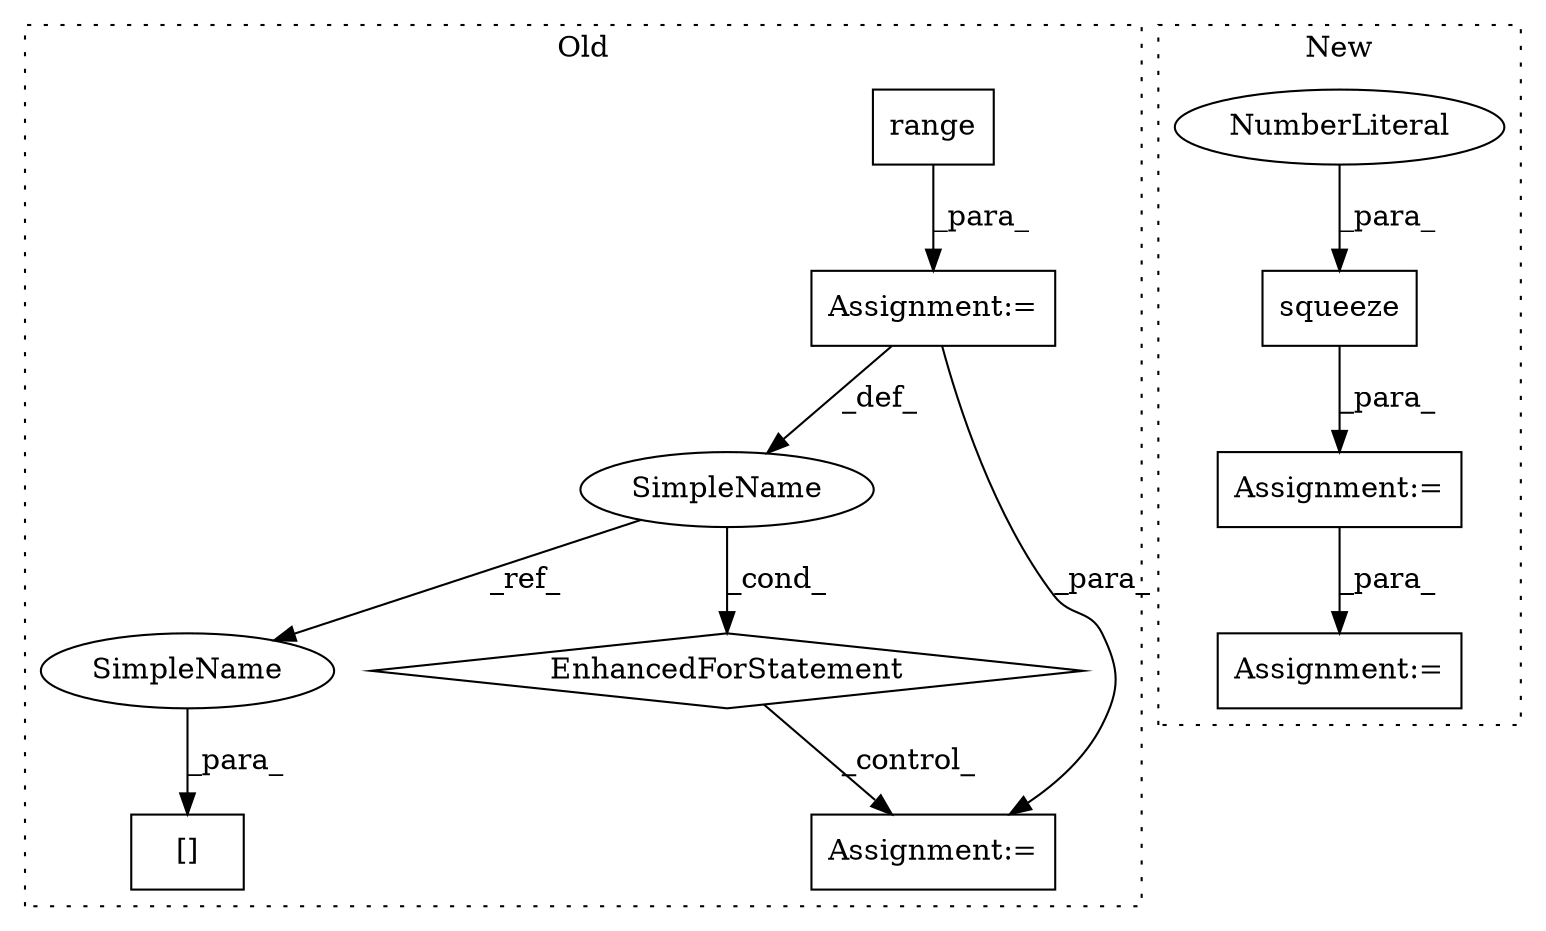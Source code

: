 digraph G {
subgraph cluster0 {
1 [label="range" a="32" s="5171,5194" l="6,1" shape="box"];
3 [label="Assignment:=" a="7" s="5110,5195" l="53,2" shape="box"];
5 [label="EnhancedForStatement" a="70" s="5110,5195" l="53,2" shape="diamond"];
7 [label="[]" a="2" s="5236,5245" l="8,1" shape="box"];
8 [label="SimpleName" a="42" s="5167" l="1" shape="ellipse"];
10 [label="Assignment:=" a="7" s="5216" l="1" shape="box"];
11 [label="SimpleName" a="42" s="5244" l="1" shape="ellipse"];
label = "Old";
style="dotted";
}
subgraph cluster1 {
2 [label="squeeze" a="32" s="5226,5252" l="8,1" shape="box"];
4 [label="Assignment:=" a="7" s="5208" l="1" shape="box"];
6 [label="NumberLiteral" a="34" s="5251" l="1" shape="ellipse"];
9 [label="Assignment:=" a="7" s="5264" l="1" shape="box"];
label = "New";
style="dotted";
}
1 -> 3 [label="_para_"];
2 -> 4 [label="_para_"];
3 -> 10 [label="_para_"];
3 -> 8 [label="_def_"];
4 -> 9 [label="_para_"];
5 -> 10 [label="_control_"];
6 -> 2 [label="_para_"];
8 -> 5 [label="_cond_"];
8 -> 11 [label="_ref_"];
11 -> 7 [label="_para_"];
}